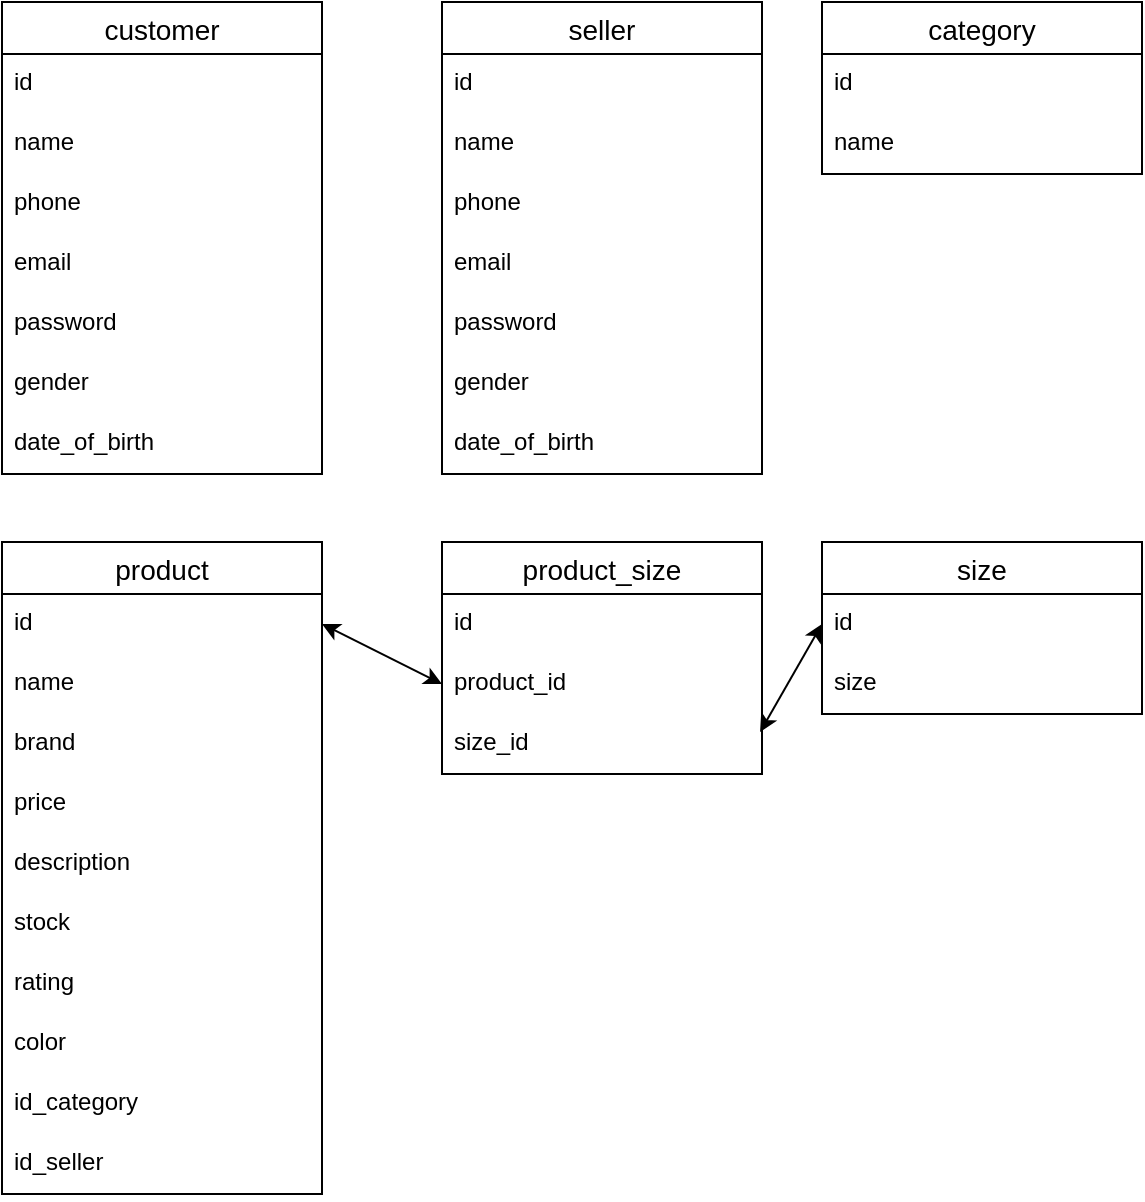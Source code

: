 <mxfile version="20.7.4" type="device"><diagram id="4_HbRL575-4Pq4vdUlEi" name="Halaman-1"><mxGraphModel dx="540" dy="342" grid="1" gridSize="10" guides="1" tooltips="1" connect="1" arrows="1" fold="1" page="1" pageScale="1" pageWidth="827" pageHeight="1169" math="0" shadow="0"><root><mxCell id="0"/><mxCell id="1" parent="0"/><mxCell id="TW1Q2Pwwr9D-1kA_g9UU-15" value="customer" style="swimlane;fontStyle=0;childLayout=stackLayout;horizontal=1;startSize=26;horizontalStack=0;resizeParent=1;resizeParentMax=0;resizeLast=0;collapsible=1;marginBottom=0;align=center;fontSize=14;" vertex="1" parent="1"><mxGeometry x="220" y="160" width="160" height="236" as="geometry"/></mxCell><mxCell id="TW1Q2Pwwr9D-1kA_g9UU-16" value="id" style="text;strokeColor=none;fillColor=none;spacingLeft=4;spacingRight=4;overflow=hidden;rotatable=0;points=[[0,0.5],[1,0.5]];portConstraint=eastwest;fontSize=12;" vertex="1" parent="TW1Q2Pwwr9D-1kA_g9UU-15"><mxGeometry y="26" width="160" height="30" as="geometry"/></mxCell><mxCell id="TW1Q2Pwwr9D-1kA_g9UU-17" value="name" style="text;strokeColor=none;fillColor=none;spacingLeft=4;spacingRight=4;overflow=hidden;rotatable=0;points=[[0,0.5],[1,0.5]];portConstraint=eastwest;fontSize=12;" vertex="1" parent="TW1Q2Pwwr9D-1kA_g9UU-15"><mxGeometry y="56" width="160" height="30" as="geometry"/></mxCell><mxCell id="TW1Q2Pwwr9D-1kA_g9UU-18" value="phone" style="text;strokeColor=none;fillColor=none;spacingLeft=4;spacingRight=4;overflow=hidden;rotatable=0;points=[[0,0.5],[1,0.5]];portConstraint=eastwest;fontSize=12;" vertex="1" parent="TW1Q2Pwwr9D-1kA_g9UU-15"><mxGeometry y="86" width="160" height="30" as="geometry"/></mxCell><mxCell id="TW1Q2Pwwr9D-1kA_g9UU-19" value="email" style="text;strokeColor=none;fillColor=none;spacingLeft=4;spacingRight=4;overflow=hidden;rotatable=0;points=[[0,0.5],[1,0.5]];portConstraint=eastwest;fontSize=12;" vertex="1" parent="TW1Q2Pwwr9D-1kA_g9UU-15"><mxGeometry y="116" width="160" height="30" as="geometry"/></mxCell><mxCell id="TW1Q2Pwwr9D-1kA_g9UU-20" value="password" style="text;strokeColor=none;fillColor=none;spacingLeft=4;spacingRight=4;overflow=hidden;rotatable=0;points=[[0,0.5],[1,0.5]];portConstraint=eastwest;fontSize=12;" vertex="1" parent="TW1Q2Pwwr9D-1kA_g9UU-15"><mxGeometry y="146" width="160" height="30" as="geometry"/></mxCell><mxCell id="TW1Q2Pwwr9D-1kA_g9UU-21" value="gender" style="text;strokeColor=none;fillColor=none;spacingLeft=4;spacingRight=4;overflow=hidden;rotatable=0;points=[[0,0.5],[1,0.5]];portConstraint=eastwest;fontSize=12;" vertex="1" parent="TW1Q2Pwwr9D-1kA_g9UU-15"><mxGeometry y="176" width="160" height="30" as="geometry"/></mxCell><mxCell id="TW1Q2Pwwr9D-1kA_g9UU-22" value="date_of_birth" style="text;strokeColor=none;fillColor=none;spacingLeft=4;spacingRight=4;overflow=hidden;rotatable=0;points=[[0,0.5],[1,0.5]];portConstraint=eastwest;fontSize=12;" vertex="1" parent="TW1Q2Pwwr9D-1kA_g9UU-15"><mxGeometry y="206" width="160" height="30" as="geometry"/></mxCell><mxCell id="TW1Q2Pwwr9D-1kA_g9UU-23" value="seller" style="swimlane;fontStyle=0;childLayout=stackLayout;horizontal=1;startSize=26;horizontalStack=0;resizeParent=1;resizeParentMax=0;resizeLast=0;collapsible=1;marginBottom=0;align=center;fontSize=14;" vertex="1" parent="1"><mxGeometry x="440" y="160" width="160" height="236" as="geometry"/></mxCell><mxCell id="TW1Q2Pwwr9D-1kA_g9UU-24" value="id" style="text;strokeColor=none;fillColor=none;spacingLeft=4;spacingRight=4;overflow=hidden;rotatable=0;points=[[0,0.5],[1,0.5]];portConstraint=eastwest;fontSize=12;" vertex="1" parent="TW1Q2Pwwr9D-1kA_g9UU-23"><mxGeometry y="26" width="160" height="30" as="geometry"/></mxCell><mxCell id="TW1Q2Pwwr9D-1kA_g9UU-25" value="name" style="text;strokeColor=none;fillColor=none;spacingLeft=4;spacingRight=4;overflow=hidden;rotatable=0;points=[[0,0.5],[1,0.5]];portConstraint=eastwest;fontSize=12;" vertex="1" parent="TW1Q2Pwwr9D-1kA_g9UU-23"><mxGeometry y="56" width="160" height="30" as="geometry"/></mxCell><mxCell id="TW1Q2Pwwr9D-1kA_g9UU-26" value="phone" style="text;strokeColor=none;fillColor=none;spacingLeft=4;spacingRight=4;overflow=hidden;rotatable=0;points=[[0,0.5],[1,0.5]];portConstraint=eastwest;fontSize=12;" vertex="1" parent="TW1Q2Pwwr9D-1kA_g9UU-23"><mxGeometry y="86" width="160" height="30" as="geometry"/></mxCell><mxCell id="TW1Q2Pwwr9D-1kA_g9UU-27" value="email" style="text;strokeColor=none;fillColor=none;spacingLeft=4;spacingRight=4;overflow=hidden;rotatable=0;points=[[0,0.5],[1,0.5]];portConstraint=eastwest;fontSize=12;" vertex="1" parent="TW1Q2Pwwr9D-1kA_g9UU-23"><mxGeometry y="116" width="160" height="30" as="geometry"/></mxCell><mxCell id="TW1Q2Pwwr9D-1kA_g9UU-28" value="password" style="text;strokeColor=none;fillColor=none;spacingLeft=4;spacingRight=4;overflow=hidden;rotatable=0;points=[[0,0.5],[1,0.5]];portConstraint=eastwest;fontSize=12;" vertex="1" parent="TW1Q2Pwwr9D-1kA_g9UU-23"><mxGeometry y="146" width="160" height="30" as="geometry"/></mxCell><mxCell id="TW1Q2Pwwr9D-1kA_g9UU-29" value="gender" style="text;strokeColor=none;fillColor=none;spacingLeft=4;spacingRight=4;overflow=hidden;rotatable=0;points=[[0,0.5],[1,0.5]];portConstraint=eastwest;fontSize=12;" vertex="1" parent="TW1Q2Pwwr9D-1kA_g9UU-23"><mxGeometry y="176" width="160" height="30" as="geometry"/></mxCell><mxCell id="TW1Q2Pwwr9D-1kA_g9UU-30" value="date_of_birth" style="text;strokeColor=none;fillColor=none;spacingLeft=4;spacingRight=4;overflow=hidden;rotatable=0;points=[[0,0.5],[1,0.5]];portConstraint=eastwest;fontSize=12;" vertex="1" parent="TW1Q2Pwwr9D-1kA_g9UU-23"><mxGeometry y="206" width="160" height="30" as="geometry"/></mxCell><mxCell id="TW1Q2Pwwr9D-1kA_g9UU-31" value="category" style="swimlane;fontStyle=0;childLayout=stackLayout;horizontal=1;startSize=26;horizontalStack=0;resizeParent=1;resizeParentMax=0;resizeLast=0;collapsible=1;marginBottom=0;align=center;fontSize=14;" vertex="1" parent="1"><mxGeometry x="630" y="160" width="160" height="86" as="geometry"/></mxCell><mxCell id="TW1Q2Pwwr9D-1kA_g9UU-32" value="id" style="text;strokeColor=none;fillColor=none;spacingLeft=4;spacingRight=4;overflow=hidden;rotatable=0;points=[[0,0.5],[1,0.5]];portConstraint=eastwest;fontSize=12;" vertex="1" parent="TW1Q2Pwwr9D-1kA_g9UU-31"><mxGeometry y="26" width="160" height="30" as="geometry"/></mxCell><mxCell id="TW1Q2Pwwr9D-1kA_g9UU-33" value="name" style="text;strokeColor=none;fillColor=none;spacingLeft=4;spacingRight=4;overflow=hidden;rotatable=0;points=[[0,0.5],[1,0.5]];portConstraint=eastwest;fontSize=12;" vertex="1" parent="TW1Q2Pwwr9D-1kA_g9UU-31"><mxGeometry y="56" width="160" height="30" as="geometry"/></mxCell><mxCell id="TW1Q2Pwwr9D-1kA_g9UU-39" value="product" style="swimlane;fontStyle=0;childLayout=stackLayout;horizontal=1;startSize=26;horizontalStack=0;resizeParent=1;resizeParentMax=0;resizeLast=0;collapsible=1;marginBottom=0;align=center;fontSize=14;" vertex="1" parent="1"><mxGeometry x="220" y="430" width="160" height="326" as="geometry"/></mxCell><mxCell id="TW1Q2Pwwr9D-1kA_g9UU-41" value="id" style="text;strokeColor=none;fillColor=none;spacingLeft=4;spacingRight=4;overflow=hidden;rotatable=0;points=[[0,0.5],[1,0.5]];portConstraint=eastwest;fontSize=12;" vertex="1" parent="TW1Q2Pwwr9D-1kA_g9UU-39"><mxGeometry y="26" width="160" height="30" as="geometry"/></mxCell><mxCell id="TW1Q2Pwwr9D-1kA_g9UU-42" value="name" style="text;strokeColor=none;fillColor=none;spacingLeft=4;spacingRight=4;overflow=hidden;rotatable=0;points=[[0,0.5],[1,0.5]];portConstraint=eastwest;fontSize=12;" vertex="1" parent="TW1Q2Pwwr9D-1kA_g9UU-39"><mxGeometry y="56" width="160" height="30" as="geometry"/></mxCell><mxCell id="TW1Q2Pwwr9D-1kA_g9UU-51" value="brand" style="text;strokeColor=none;fillColor=none;spacingLeft=4;spacingRight=4;overflow=hidden;rotatable=0;points=[[0,0.5],[1,0.5]];portConstraint=eastwest;fontSize=12;" vertex="1" parent="TW1Q2Pwwr9D-1kA_g9UU-39"><mxGeometry y="86" width="160" height="30" as="geometry"/></mxCell><mxCell id="TW1Q2Pwwr9D-1kA_g9UU-43" value="price" style="text;strokeColor=none;fillColor=none;spacingLeft=4;spacingRight=4;overflow=hidden;rotatable=0;points=[[0,0.5],[1,0.5]];portConstraint=eastwest;fontSize=12;" vertex="1" parent="TW1Q2Pwwr9D-1kA_g9UU-39"><mxGeometry y="116" width="160" height="30" as="geometry"/></mxCell><mxCell id="TW1Q2Pwwr9D-1kA_g9UU-44" value="description" style="text;strokeColor=none;fillColor=none;spacingLeft=4;spacingRight=4;overflow=hidden;rotatable=0;points=[[0,0.5],[1,0.5]];portConstraint=eastwest;fontSize=12;" vertex="1" parent="TW1Q2Pwwr9D-1kA_g9UU-39"><mxGeometry y="146" width="160" height="30" as="geometry"/></mxCell><mxCell id="TW1Q2Pwwr9D-1kA_g9UU-45" value="stock" style="text;strokeColor=none;fillColor=none;spacingLeft=4;spacingRight=4;overflow=hidden;rotatable=0;points=[[0,0.5],[1,0.5]];portConstraint=eastwest;fontSize=12;" vertex="1" parent="TW1Q2Pwwr9D-1kA_g9UU-39"><mxGeometry y="176" width="160" height="30" as="geometry"/></mxCell><mxCell id="TW1Q2Pwwr9D-1kA_g9UU-46" value="rating" style="text;strokeColor=none;fillColor=none;spacingLeft=4;spacingRight=4;overflow=hidden;rotatable=0;points=[[0,0.5],[1,0.5]];portConstraint=eastwest;fontSize=12;" vertex="1" parent="TW1Q2Pwwr9D-1kA_g9UU-39"><mxGeometry y="206" width="160" height="30" as="geometry"/></mxCell><mxCell id="TW1Q2Pwwr9D-1kA_g9UU-47" value="color" style="text;strokeColor=none;fillColor=none;spacingLeft=4;spacingRight=4;overflow=hidden;rotatable=0;points=[[0,0.5],[1,0.5]];portConstraint=eastwest;fontSize=12;" vertex="1" parent="TW1Q2Pwwr9D-1kA_g9UU-39"><mxGeometry y="236" width="160" height="30" as="geometry"/></mxCell><mxCell id="TW1Q2Pwwr9D-1kA_g9UU-49" value="id_category" style="text;strokeColor=none;fillColor=none;spacingLeft=4;spacingRight=4;overflow=hidden;rotatable=0;points=[[0,0.5],[1,0.5]];portConstraint=eastwest;fontSize=12;" vertex="1" parent="TW1Q2Pwwr9D-1kA_g9UU-39"><mxGeometry y="266" width="160" height="30" as="geometry"/></mxCell><mxCell id="TW1Q2Pwwr9D-1kA_g9UU-50" value="id_seller" style="text;strokeColor=none;fillColor=none;spacingLeft=4;spacingRight=4;overflow=hidden;rotatable=0;points=[[0,0.5],[1,0.5]];portConstraint=eastwest;fontSize=12;" vertex="1" parent="TW1Q2Pwwr9D-1kA_g9UU-39"><mxGeometry y="296" width="160" height="30" as="geometry"/></mxCell><mxCell id="TW1Q2Pwwr9D-1kA_g9UU-64" value="product_size" style="swimlane;fontStyle=0;childLayout=stackLayout;horizontal=1;startSize=26;horizontalStack=0;resizeParent=1;resizeParentMax=0;resizeLast=0;collapsible=1;marginBottom=0;align=center;fontSize=14;" vertex="1" parent="1"><mxGeometry x="440" y="430" width="160" height="116" as="geometry"/></mxCell><mxCell id="TW1Q2Pwwr9D-1kA_g9UU-65" value="id" style="text;strokeColor=none;fillColor=none;spacingLeft=4;spacingRight=4;overflow=hidden;rotatable=0;points=[[0,0.5],[1,0.5]];portConstraint=eastwest;fontSize=12;" vertex="1" parent="TW1Q2Pwwr9D-1kA_g9UU-64"><mxGeometry y="26" width="160" height="30" as="geometry"/></mxCell><mxCell id="TW1Q2Pwwr9D-1kA_g9UU-66" value="product_id" style="text;strokeColor=none;fillColor=none;spacingLeft=4;spacingRight=4;overflow=hidden;rotatable=0;points=[[0,0.5],[1,0.5]];portConstraint=eastwest;fontSize=12;" vertex="1" parent="TW1Q2Pwwr9D-1kA_g9UU-64"><mxGeometry y="56" width="160" height="30" as="geometry"/></mxCell><mxCell id="TW1Q2Pwwr9D-1kA_g9UU-71" value="size_id" style="text;strokeColor=none;fillColor=none;spacingLeft=4;spacingRight=4;overflow=hidden;rotatable=0;points=[[0,0.5],[1,0.5]];portConstraint=eastwest;fontSize=12;" vertex="1" parent="TW1Q2Pwwr9D-1kA_g9UU-64"><mxGeometry y="86" width="160" height="30" as="geometry"/></mxCell><mxCell id="TW1Q2Pwwr9D-1kA_g9UU-67" value="size" style="swimlane;fontStyle=0;childLayout=stackLayout;horizontal=1;startSize=26;horizontalStack=0;resizeParent=1;resizeParentMax=0;resizeLast=0;collapsible=1;marginBottom=0;align=center;fontSize=14;" vertex="1" parent="1"><mxGeometry x="630" y="430" width="160" height="86" as="geometry"/></mxCell><mxCell id="TW1Q2Pwwr9D-1kA_g9UU-68" value="id" style="text;strokeColor=none;fillColor=none;spacingLeft=4;spacingRight=4;overflow=hidden;rotatable=0;points=[[0,0.5],[1,0.5]];portConstraint=eastwest;fontSize=12;" vertex="1" parent="TW1Q2Pwwr9D-1kA_g9UU-67"><mxGeometry y="26" width="160" height="30" as="geometry"/></mxCell><mxCell id="TW1Q2Pwwr9D-1kA_g9UU-69" value="size" style="text;strokeColor=none;fillColor=none;spacingLeft=4;spacingRight=4;overflow=hidden;rotatable=0;points=[[0,0.5],[1,0.5]];portConstraint=eastwest;fontSize=12;" vertex="1" parent="TW1Q2Pwwr9D-1kA_g9UU-67"><mxGeometry y="56" width="160" height="30" as="geometry"/></mxCell><mxCell id="TW1Q2Pwwr9D-1kA_g9UU-70" value="" style="endArrow=classic;startArrow=classic;html=1;rounded=0;exitX=1;exitY=0.5;exitDx=0;exitDy=0;entryX=0;entryY=0.5;entryDx=0;entryDy=0;" edge="1" parent="1" source="TW1Q2Pwwr9D-1kA_g9UU-41" target="TW1Q2Pwwr9D-1kA_g9UU-66"><mxGeometry width="50" height="50" relative="1" as="geometry"><mxPoint x="414" y="585" as="sourcePoint"/><mxPoint x="534" y="435" as="targetPoint"/></mxGeometry></mxCell><mxCell id="TW1Q2Pwwr9D-1kA_g9UU-72" value="" style="endArrow=classic;startArrow=classic;html=1;rounded=0;exitX=0.994;exitY=0.3;exitDx=0;exitDy=0;entryX=0;entryY=0.5;entryDx=0;entryDy=0;exitPerimeter=0;" edge="1" parent="1" source="TW1Q2Pwwr9D-1kA_g9UU-71" target="TW1Q2Pwwr9D-1kA_g9UU-68"><mxGeometry width="50" height="50" relative="1" as="geometry"><mxPoint x="610" y="555" as="sourcePoint"/><mxPoint x="670" y="585" as="targetPoint"/></mxGeometry></mxCell></root></mxGraphModel></diagram></mxfile>